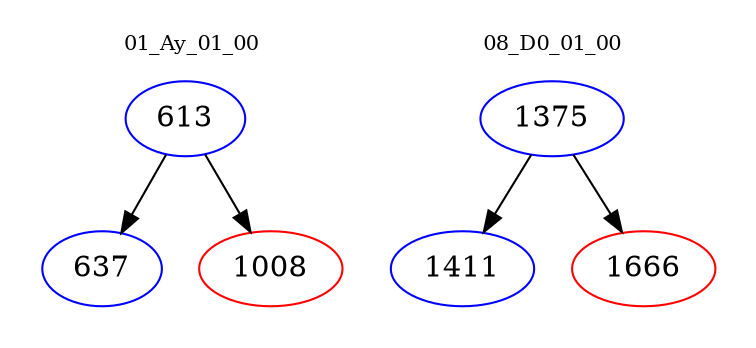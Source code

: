 digraph{
subgraph cluster_0 {
color = white
label = "01_Ay_01_00";
fontsize=10;
T0_613 [label="613", color="blue"]
T0_613 -> T0_637 [color="black"]
T0_637 [label="637", color="blue"]
T0_613 -> T0_1008 [color="black"]
T0_1008 [label="1008", color="red"]
}
subgraph cluster_1 {
color = white
label = "08_D0_01_00";
fontsize=10;
T1_1375 [label="1375", color="blue"]
T1_1375 -> T1_1411 [color="black"]
T1_1411 [label="1411", color="blue"]
T1_1375 -> T1_1666 [color="black"]
T1_1666 [label="1666", color="red"]
}
}

